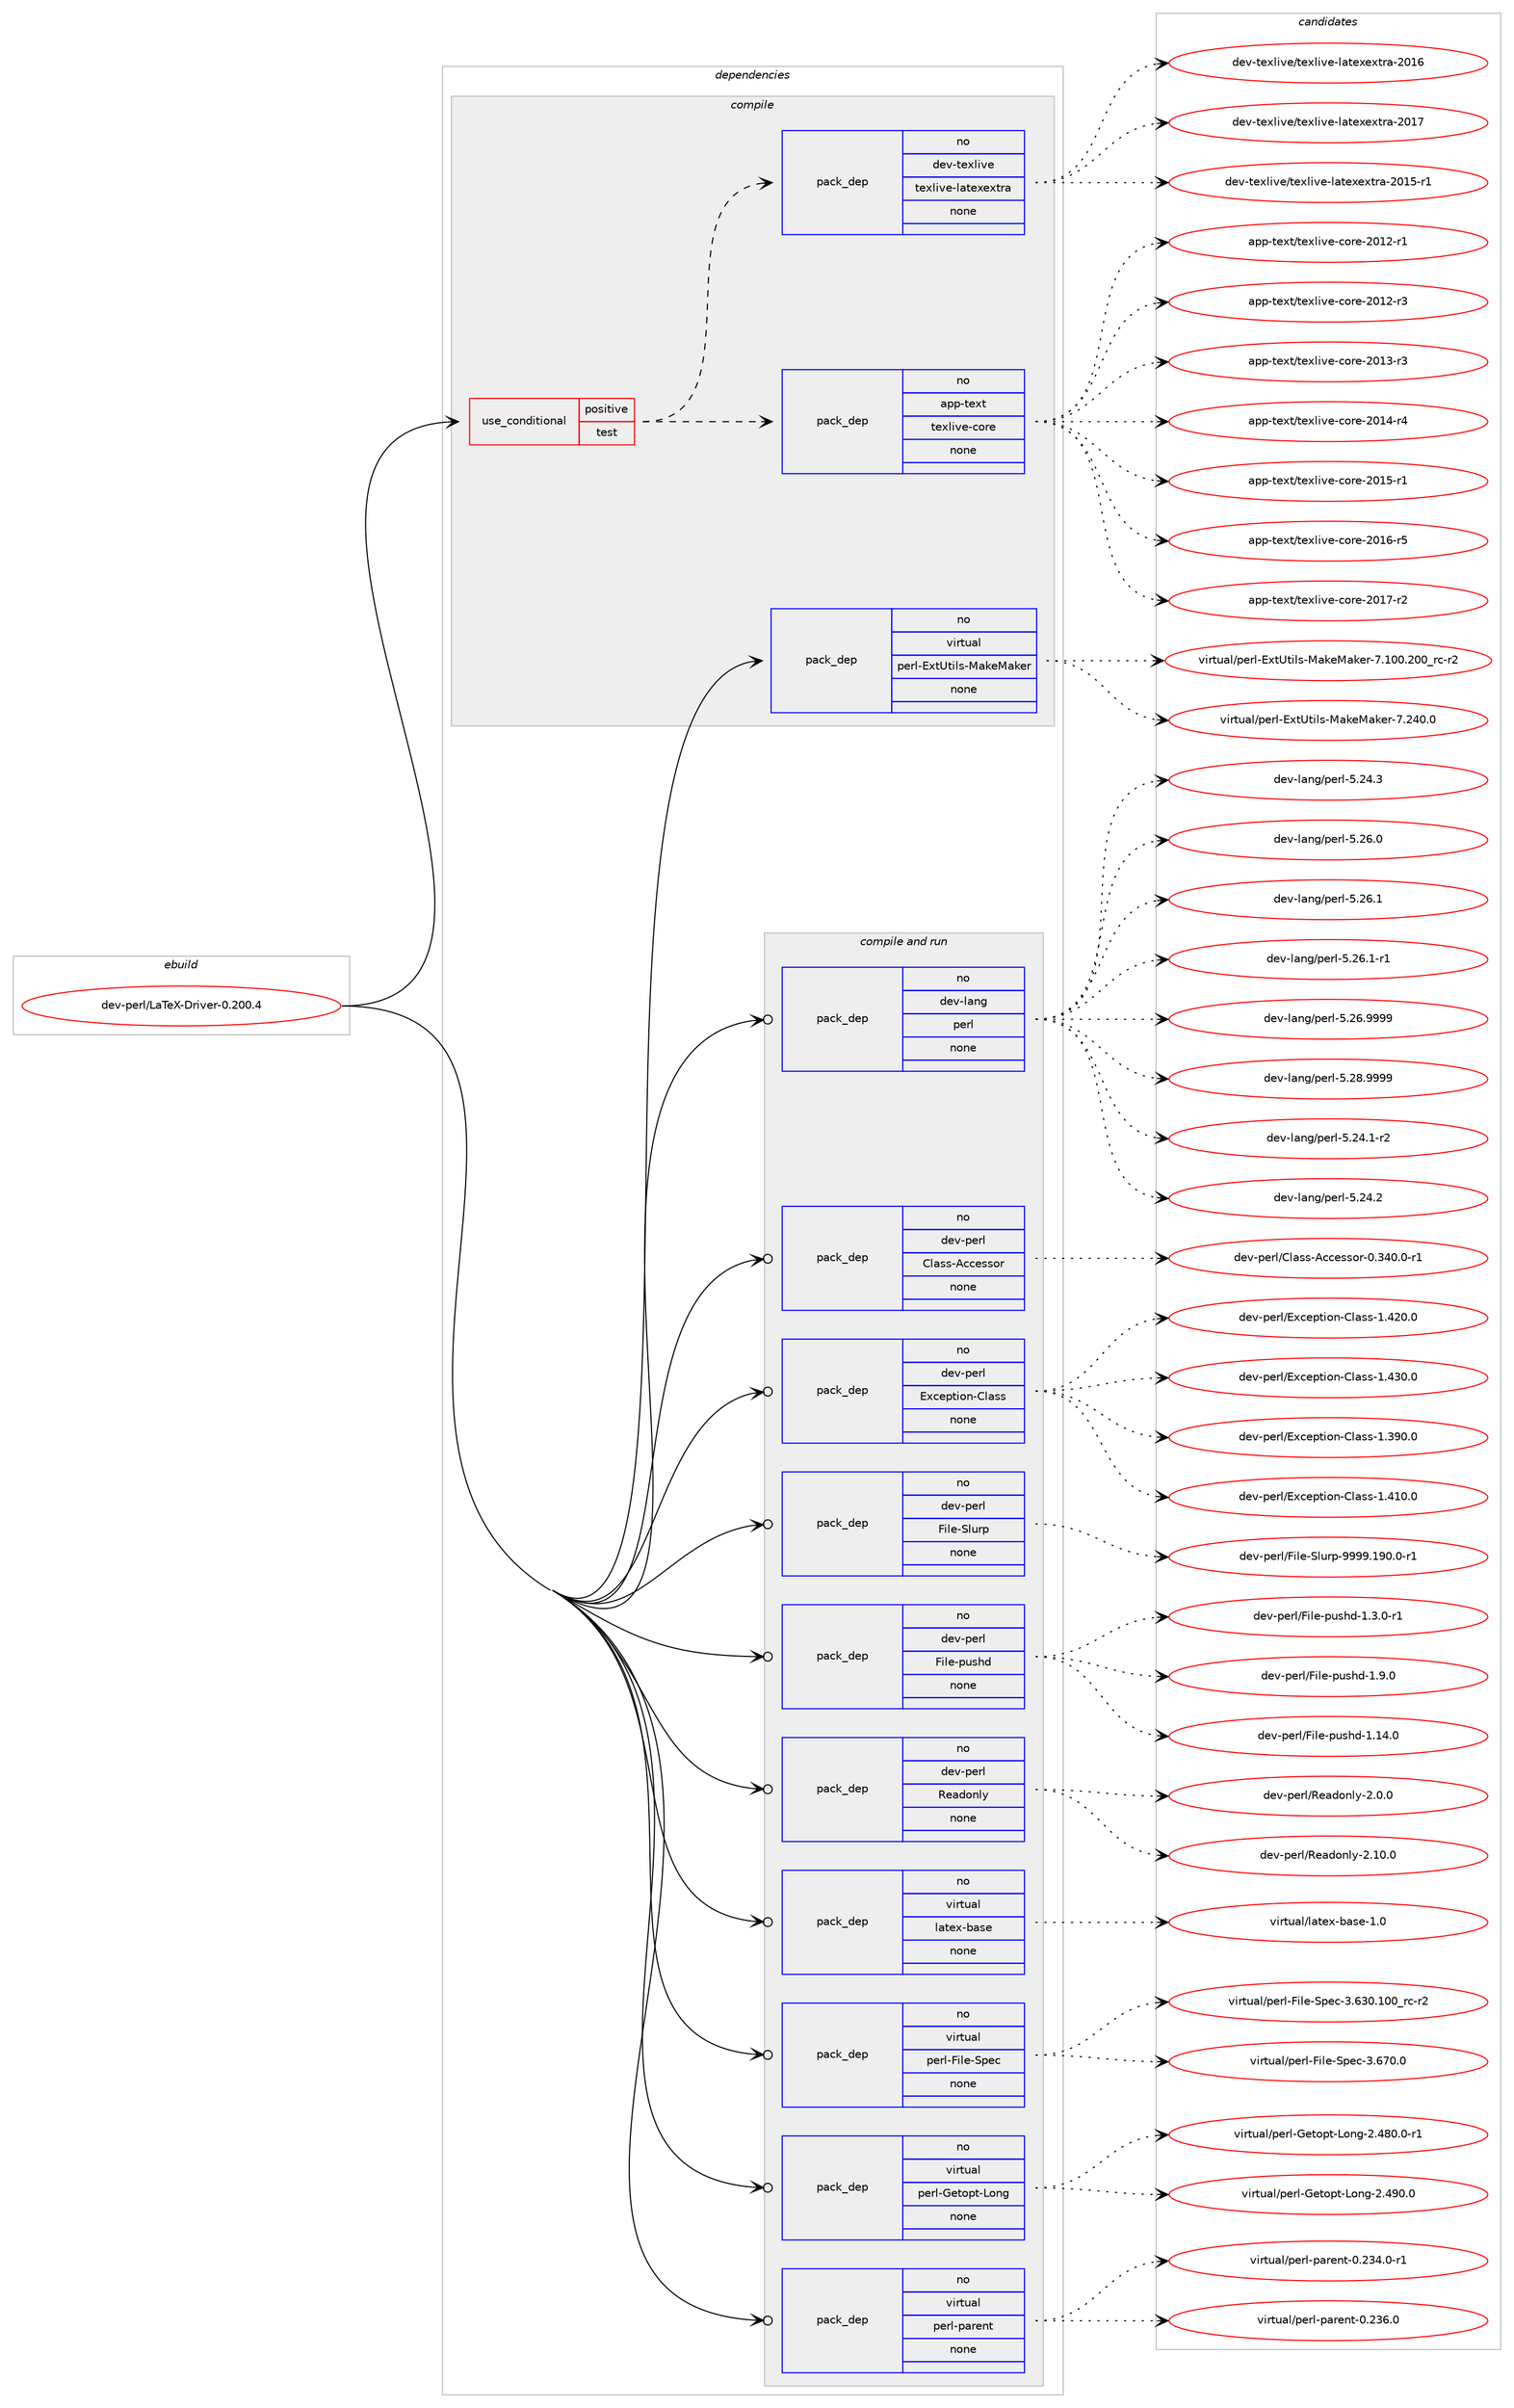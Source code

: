 digraph prolog {

# *************
# Graph options
# *************

newrank=true;
concentrate=true;
compound=true;
graph [rankdir=LR,fontname=Helvetica,fontsize=10,ranksep=1.5];#, ranksep=2.5, nodesep=0.2];
edge  [arrowhead=vee];
node  [fontname=Helvetica,fontsize=10];

# **********
# The ebuild
# **********

subgraph cluster_leftcol {
color=gray;
rank=same;
label=<<i>ebuild</i>>;
id [label="dev-perl/LaTeX-Driver-0.200.4", color=red, width=4, href="../dev-perl/LaTeX-Driver-0.200.4.svg"];
}

# ****************
# The dependencies
# ****************

subgraph cluster_midcol {
color=gray;
label=<<i>dependencies</i>>;
subgraph cluster_compile {
fillcolor="#eeeeee";
style=filled;
label=<<i>compile</i>>;
subgraph cond27451 {
dependency132534 [label=<<TABLE BORDER="0" CELLBORDER="1" CELLSPACING="0" CELLPADDING="4"><TR><TD ROWSPAN="3" CELLPADDING="10">use_conditional</TD></TR><TR><TD>positive</TD></TR><TR><TD>test</TD></TR></TABLE>>, shape=none, color=red];
subgraph pack101400 {
dependency132535 [label=<<TABLE BORDER="0" CELLBORDER="1" CELLSPACING="0" CELLPADDING="4" WIDTH="220"><TR><TD ROWSPAN="6" CELLPADDING="30">pack_dep</TD></TR><TR><TD WIDTH="110">no</TD></TR><TR><TD>app-text</TD></TR><TR><TD>texlive-core</TD></TR><TR><TD>none</TD></TR><TR><TD></TD></TR></TABLE>>, shape=none, color=blue];
}
dependency132534:e -> dependency132535:w [weight=20,style="dashed",arrowhead="vee"];
subgraph pack101401 {
dependency132536 [label=<<TABLE BORDER="0" CELLBORDER="1" CELLSPACING="0" CELLPADDING="4" WIDTH="220"><TR><TD ROWSPAN="6" CELLPADDING="30">pack_dep</TD></TR><TR><TD WIDTH="110">no</TD></TR><TR><TD>dev-texlive</TD></TR><TR><TD>texlive-latexextra</TD></TR><TR><TD>none</TD></TR><TR><TD></TD></TR></TABLE>>, shape=none, color=blue];
}
dependency132534:e -> dependency132536:w [weight=20,style="dashed",arrowhead="vee"];
}
id:e -> dependency132534:w [weight=20,style="solid",arrowhead="vee"];
subgraph pack101402 {
dependency132537 [label=<<TABLE BORDER="0" CELLBORDER="1" CELLSPACING="0" CELLPADDING="4" WIDTH="220"><TR><TD ROWSPAN="6" CELLPADDING="30">pack_dep</TD></TR><TR><TD WIDTH="110">no</TD></TR><TR><TD>virtual</TD></TR><TR><TD>perl-ExtUtils-MakeMaker</TD></TR><TR><TD>none</TD></TR><TR><TD></TD></TR></TABLE>>, shape=none, color=blue];
}
id:e -> dependency132537:w [weight=20,style="solid",arrowhead="vee"];
}
subgraph cluster_compileandrun {
fillcolor="#eeeeee";
style=filled;
label=<<i>compile and run</i>>;
subgraph pack101403 {
dependency132538 [label=<<TABLE BORDER="0" CELLBORDER="1" CELLSPACING="0" CELLPADDING="4" WIDTH="220"><TR><TD ROWSPAN="6" CELLPADDING="30">pack_dep</TD></TR><TR><TD WIDTH="110">no</TD></TR><TR><TD>dev-lang</TD></TR><TR><TD>perl</TD></TR><TR><TD>none</TD></TR><TR><TD></TD></TR></TABLE>>, shape=none, color=blue];
}
id:e -> dependency132538:w [weight=20,style="solid",arrowhead="odotvee"];
subgraph pack101404 {
dependency132539 [label=<<TABLE BORDER="0" CELLBORDER="1" CELLSPACING="0" CELLPADDING="4" WIDTH="220"><TR><TD ROWSPAN="6" CELLPADDING="30">pack_dep</TD></TR><TR><TD WIDTH="110">no</TD></TR><TR><TD>dev-perl</TD></TR><TR><TD>Class-Accessor</TD></TR><TR><TD>none</TD></TR><TR><TD></TD></TR></TABLE>>, shape=none, color=blue];
}
id:e -> dependency132539:w [weight=20,style="solid",arrowhead="odotvee"];
subgraph pack101405 {
dependency132540 [label=<<TABLE BORDER="0" CELLBORDER="1" CELLSPACING="0" CELLPADDING="4" WIDTH="220"><TR><TD ROWSPAN="6" CELLPADDING="30">pack_dep</TD></TR><TR><TD WIDTH="110">no</TD></TR><TR><TD>dev-perl</TD></TR><TR><TD>Exception-Class</TD></TR><TR><TD>none</TD></TR><TR><TD></TD></TR></TABLE>>, shape=none, color=blue];
}
id:e -> dependency132540:w [weight=20,style="solid",arrowhead="odotvee"];
subgraph pack101406 {
dependency132541 [label=<<TABLE BORDER="0" CELLBORDER="1" CELLSPACING="0" CELLPADDING="4" WIDTH="220"><TR><TD ROWSPAN="6" CELLPADDING="30">pack_dep</TD></TR><TR><TD WIDTH="110">no</TD></TR><TR><TD>dev-perl</TD></TR><TR><TD>File-Slurp</TD></TR><TR><TD>none</TD></TR><TR><TD></TD></TR></TABLE>>, shape=none, color=blue];
}
id:e -> dependency132541:w [weight=20,style="solid",arrowhead="odotvee"];
subgraph pack101407 {
dependency132542 [label=<<TABLE BORDER="0" CELLBORDER="1" CELLSPACING="0" CELLPADDING="4" WIDTH="220"><TR><TD ROWSPAN="6" CELLPADDING="30">pack_dep</TD></TR><TR><TD WIDTH="110">no</TD></TR><TR><TD>dev-perl</TD></TR><TR><TD>File-pushd</TD></TR><TR><TD>none</TD></TR><TR><TD></TD></TR></TABLE>>, shape=none, color=blue];
}
id:e -> dependency132542:w [weight=20,style="solid",arrowhead="odotvee"];
subgraph pack101408 {
dependency132543 [label=<<TABLE BORDER="0" CELLBORDER="1" CELLSPACING="0" CELLPADDING="4" WIDTH="220"><TR><TD ROWSPAN="6" CELLPADDING="30">pack_dep</TD></TR><TR><TD WIDTH="110">no</TD></TR><TR><TD>dev-perl</TD></TR><TR><TD>Readonly</TD></TR><TR><TD>none</TD></TR><TR><TD></TD></TR></TABLE>>, shape=none, color=blue];
}
id:e -> dependency132543:w [weight=20,style="solid",arrowhead="odotvee"];
subgraph pack101409 {
dependency132544 [label=<<TABLE BORDER="0" CELLBORDER="1" CELLSPACING="0" CELLPADDING="4" WIDTH="220"><TR><TD ROWSPAN="6" CELLPADDING="30">pack_dep</TD></TR><TR><TD WIDTH="110">no</TD></TR><TR><TD>virtual</TD></TR><TR><TD>latex-base</TD></TR><TR><TD>none</TD></TR><TR><TD></TD></TR></TABLE>>, shape=none, color=blue];
}
id:e -> dependency132544:w [weight=20,style="solid",arrowhead="odotvee"];
subgraph pack101410 {
dependency132545 [label=<<TABLE BORDER="0" CELLBORDER="1" CELLSPACING="0" CELLPADDING="4" WIDTH="220"><TR><TD ROWSPAN="6" CELLPADDING="30">pack_dep</TD></TR><TR><TD WIDTH="110">no</TD></TR><TR><TD>virtual</TD></TR><TR><TD>perl-File-Spec</TD></TR><TR><TD>none</TD></TR><TR><TD></TD></TR></TABLE>>, shape=none, color=blue];
}
id:e -> dependency132545:w [weight=20,style="solid",arrowhead="odotvee"];
subgraph pack101411 {
dependency132546 [label=<<TABLE BORDER="0" CELLBORDER="1" CELLSPACING="0" CELLPADDING="4" WIDTH="220"><TR><TD ROWSPAN="6" CELLPADDING="30">pack_dep</TD></TR><TR><TD WIDTH="110">no</TD></TR><TR><TD>virtual</TD></TR><TR><TD>perl-Getopt-Long</TD></TR><TR><TD>none</TD></TR><TR><TD></TD></TR></TABLE>>, shape=none, color=blue];
}
id:e -> dependency132546:w [weight=20,style="solid",arrowhead="odotvee"];
subgraph pack101412 {
dependency132547 [label=<<TABLE BORDER="0" CELLBORDER="1" CELLSPACING="0" CELLPADDING="4" WIDTH="220"><TR><TD ROWSPAN="6" CELLPADDING="30">pack_dep</TD></TR><TR><TD WIDTH="110">no</TD></TR><TR><TD>virtual</TD></TR><TR><TD>perl-parent</TD></TR><TR><TD>none</TD></TR><TR><TD></TD></TR></TABLE>>, shape=none, color=blue];
}
id:e -> dependency132547:w [weight=20,style="solid",arrowhead="odotvee"];
}
subgraph cluster_run {
fillcolor="#eeeeee";
style=filled;
label=<<i>run</i>>;
}
}

# **************
# The candidates
# **************

subgraph cluster_choices {
rank=same;
color=gray;
label=<<i>candidates</i>>;

subgraph choice101400 {
color=black;
nodesep=1;
choice971121124511610112011647116101120108105118101459911111410145504849504511449 [label="app-text/texlive-core-2012-r1", color=red, width=4,href="../app-text/texlive-core-2012-r1.svg"];
choice971121124511610112011647116101120108105118101459911111410145504849504511451 [label="app-text/texlive-core-2012-r3", color=red, width=4,href="../app-text/texlive-core-2012-r3.svg"];
choice971121124511610112011647116101120108105118101459911111410145504849514511451 [label="app-text/texlive-core-2013-r3", color=red, width=4,href="../app-text/texlive-core-2013-r3.svg"];
choice971121124511610112011647116101120108105118101459911111410145504849524511452 [label="app-text/texlive-core-2014-r4", color=red, width=4,href="../app-text/texlive-core-2014-r4.svg"];
choice971121124511610112011647116101120108105118101459911111410145504849534511449 [label="app-text/texlive-core-2015-r1", color=red, width=4,href="../app-text/texlive-core-2015-r1.svg"];
choice971121124511610112011647116101120108105118101459911111410145504849544511453 [label="app-text/texlive-core-2016-r5", color=red, width=4,href="../app-text/texlive-core-2016-r5.svg"];
choice971121124511610112011647116101120108105118101459911111410145504849554511450 [label="app-text/texlive-core-2017-r2", color=red, width=4,href="../app-text/texlive-core-2017-r2.svg"];
dependency132535:e -> choice971121124511610112011647116101120108105118101459911111410145504849504511449:w [style=dotted,weight="100"];
dependency132535:e -> choice971121124511610112011647116101120108105118101459911111410145504849504511451:w [style=dotted,weight="100"];
dependency132535:e -> choice971121124511610112011647116101120108105118101459911111410145504849514511451:w [style=dotted,weight="100"];
dependency132535:e -> choice971121124511610112011647116101120108105118101459911111410145504849524511452:w [style=dotted,weight="100"];
dependency132535:e -> choice971121124511610112011647116101120108105118101459911111410145504849534511449:w [style=dotted,weight="100"];
dependency132535:e -> choice971121124511610112011647116101120108105118101459911111410145504849544511453:w [style=dotted,weight="100"];
dependency132535:e -> choice971121124511610112011647116101120108105118101459911111410145504849554511450:w [style=dotted,weight="100"];
}
subgraph choice101401 {
color=black;
nodesep=1;
choice100101118451161011201081051181014711610112010810511810145108971161011201011201161149745504849534511449 [label="dev-texlive/texlive-latexextra-2015-r1", color=red, width=4,href="../dev-texlive/texlive-latexextra-2015-r1.svg"];
choice10010111845116101120108105118101471161011201081051181014510897116101120101120116114974550484954 [label="dev-texlive/texlive-latexextra-2016", color=red, width=4,href="../dev-texlive/texlive-latexextra-2016.svg"];
choice10010111845116101120108105118101471161011201081051181014510897116101120101120116114974550484955 [label="dev-texlive/texlive-latexextra-2017", color=red, width=4,href="../dev-texlive/texlive-latexextra-2017.svg"];
dependency132536:e -> choice100101118451161011201081051181014711610112010810511810145108971161011201011201161149745504849534511449:w [style=dotted,weight="100"];
dependency132536:e -> choice10010111845116101120108105118101471161011201081051181014510897116101120101120116114974550484954:w [style=dotted,weight="100"];
dependency132536:e -> choice10010111845116101120108105118101471161011201081051181014510897116101120101120116114974550484955:w [style=dotted,weight="100"];
}
subgraph choice101402 {
color=black;
nodesep=1;
choice118105114116117971084711210111410845691201168511610510811545779710710177971071011144555464948484650484895114994511450 [label="virtual/perl-ExtUtils-MakeMaker-7.100.200_rc-r2", color=red, width=4,href="../virtual/perl-ExtUtils-MakeMaker-7.100.200_rc-r2.svg"];
choice118105114116117971084711210111410845691201168511610510811545779710710177971071011144555465052484648 [label="virtual/perl-ExtUtils-MakeMaker-7.240.0", color=red, width=4,href="../virtual/perl-ExtUtils-MakeMaker-7.240.0.svg"];
dependency132537:e -> choice118105114116117971084711210111410845691201168511610510811545779710710177971071011144555464948484650484895114994511450:w [style=dotted,weight="100"];
dependency132537:e -> choice118105114116117971084711210111410845691201168511610510811545779710710177971071011144555465052484648:w [style=dotted,weight="100"];
}
subgraph choice101403 {
color=black;
nodesep=1;
choice100101118451089711010347112101114108455346505246494511450 [label="dev-lang/perl-5.24.1-r2", color=red, width=4,href="../dev-lang/perl-5.24.1-r2.svg"];
choice10010111845108971101034711210111410845534650524650 [label="dev-lang/perl-5.24.2", color=red, width=4,href="../dev-lang/perl-5.24.2.svg"];
choice10010111845108971101034711210111410845534650524651 [label="dev-lang/perl-5.24.3", color=red, width=4,href="../dev-lang/perl-5.24.3.svg"];
choice10010111845108971101034711210111410845534650544648 [label="dev-lang/perl-5.26.0", color=red, width=4,href="../dev-lang/perl-5.26.0.svg"];
choice10010111845108971101034711210111410845534650544649 [label="dev-lang/perl-5.26.1", color=red, width=4,href="../dev-lang/perl-5.26.1.svg"];
choice100101118451089711010347112101114108455346505446494511449 [label="dev-lang/perl-5.26.1-r1", color=red, width=4,href="../dev-lang/perl-5.26.1-r1.svg"];
choice10010111845108971101034711210111410845534650544657575757 [label="dev-lang/perl-5.26.9999", color=red, width=4,href="../dev-lang/perl-5.26.9999.svg"];
choice10010111845108971101034711210111410845534650564657575757 [label="dev-lang/perl-5.28.9999", color=red, width=4,href="../dev-lang/perl-5.28.9999.svg"];
dependency132538:e -> choice100101118451089711010347112101114108455346505246494511450:w [style=dotted,weight="100"];
dependency132538:e -> choice10010111845108971101034711210111410845534650524650:w [style=dotted,weight="100"];
dependency132538:e -> choice10010111845108971101034711210111410845534650524651:w [style=dotted,weight="100"];
dependency132538:e -> choice10010111845108971101034711210111410845534650544648:w [style=dotted,weight="100"];
dependency132538:e -> choice10010111845108971101034711210111410845534650544649:w [style=dotted,weight="100"];
dependency132538:e -> choice100101118451089711010347112101114108455346505446494511449:w [style=dotted,weight="100"];
dependency132538:e -> choice10010111845108971101034711210111410845534650544657575757:w [style=dotted,weight="100"];
dependency132538:e -> choice10010111845108971101034711210111410845534650564657575757:w [style=dotted,weight="100"];
}
subgraph choice101404 {
color=black;
nodesep=1;
choice100101118451121011141084767108971151154565999910111511511111445484651524846484511449 [label="dev-perl/Class-Accessor-0.340.0-r1", color=red, width=4,href="../dev-perl/Class-Accessor-0.340.0-r1.svg"];
dependency132539:e -> choice100101118451121011141084767108971151154565999910111511511111445484651524846484511449:w [style=dotted,weight="100"];
}
subgraph choice101405 {
color=black;
nodesep=1;
choice100101118451121011141084769120991011121161051111104567108971151154549465157484648 [label="dev-perl/Exception-Class-1.390.0", color=red, width=4,href="../dev-perl/Exception-Class-1.390.0.svg"];
choice100101118451121011141084769120991011121161051111104567108971151154549465249484648 [label="dev-perl/Exception-Class-1.410.0", color=red, width=4,href="../dev-perl/Exception-Class-1.410.0.svg"];
choice100101118451121011141084769120991011121161051111104567108971151154549465250484648 [label="dev-perl/Exception-Class-1.420.0", color=red, width=4,href="../dev-perl/Exception-Class-1.420.0.svg"];
choice100101118451121011141084769120991011121161051111104567108971151154549465251484648 [label="dev-perl/Exception-Class-1.430.0", color=red, width=4,href="../dev-perl/Exception-Class-1.430.0.svg"];
dependency132540:e -> choice100101118451121011141084769120991011121161051111104567108971151154549465157484648:w [style=dotted,weight="100"];
dependency132540:e -> choice100101118451121011141084769120991011121161051111104567108971151154549465249484648:w [style=dotted,weight="100"];
dependency132540:e -> choice100101118451121011141084769120991011121161051111104567108971151154549465250484648:w [style=dotted,weight="100"];
dependency132540:e -> choice100101118451121011141084769120991011121161051111104567108971151154549465251484648:w [style=dotted,weight="100"];
}
subgraph choice101406 {
color=black;
nodesep=1;
choice100101118451121011141084770105108101458310811711411245575757574649574846484511449 [label="dev-perl/File-Slurp-9999.190.0-r1", color=red, width=4,href="../dev-perl/File-Slurp-9999.190.0-r1.svg"];
dependency132541:e -> choice100101118451121011141084770105108101458310811711411245575757574649574846484511449:w [style=dotted,weight="100"];
}
subgraph choice101407 {
color=black;
nodesep=1;
choice1001011184511210111410847701051081014511211711510410045494649524648 [label="dev-perl/File-pushd-1.14.0", color=red, width=4,href="../dev-perl/File-pushd-1.14.0.svg"];
choice100101118451121011141084770105108101451121171151041004549465146484511449 [label="dev-perl/File-pushd-1.3.0-r1", color=red, width=4,href="../dev-perl/File-pushd-1.3.0-r1.svg"];
choice10010111845112101114108477010510810145112117115104100454946574648 [label="dev-perl/File-pushd-1.9.0", color=red, width=4,href="../dev-perl/File-pushd-1.9.0.svg"];
dependency132542:e -> choice1001011184511210111410847701051081014511211711510410045494649524648:w [style=dotted,weight="100"];
dependency132542:e -> choice100101118451121011141084770105108101451121171151041004549465146484511449:w [style=dotted,weight="100"];
dependency132542:e -> choice10010111845112101114108477010510810145112117115104100454946574648:w [style=dotted,weight="100"];
}
subgraph choice101408 {
color=black;
nodesep=1;
choice10010111845112101114108478210197100111110108121455046484648 [label="dev-perl/Readonly-2.0.0", color=red, width=4,href="../dev-perl/Readonly-2.0.0.svg"];
choice1001011184511210111410847821019710011111010812145504649484648 [label="dev-perl/Readonly-2.10.0", color=red, width=4,href="../dev-perl/Readonly-2.10.0.svg"];
dependency132543:e -> choice10010111845112101114108478210197100111110108121455046484648:w [style=dotted,weight="100"];
dependency132543:e -> choice1001011184511210111410847821019710011111010812145504649484648:w [style=dotted,weight="100"];
}
subgraph choice101409 {
color=black;
nodesep=1;
choice11810511411611797108471089711610112045989711510145494648 [label="virtual/latex-base-1.0", color=red, width=4,href="../virtual/latex-base-1.0.svg"];
dependency132544:e -> choice11810511411611797108471089711610112045989711510145494648:w [style=dotted,weight="100"];
}
subgraph choice101410 {
color=black;
nodesep=1;
choice118105114116117971084711210111410845701051081014583112101994551465451484649484895114994511450 [label="virtual/perl-File-Spec-3.630.100_rc-r2", color=red, width=4,href="../virtual/perl-File-Spec-3.630.100_rc-r2.svg"];
choice118105114116117971084711210111410845701051081014583112101994551465455484648 [label="virtual/perl-File-Spec-3.670.0", color=red, width=4,href="../virtual/perl-File-Spec-3.670.0.svg"];
dependency132545:e -> choice118105114116117971084711210111410845701051081014583112101994551465451484649484895114994511450:w [style=dotted,weight="100"];
dependency132545:e -> choice118105114116117971084711210111410845701051081014583112101994551465455484648:w [style=dotted,weight="100"];
}
subgraph choice101411 {
color=black;
nodesep=1;
choice11810511411611797108471121011141084571101116111112116457611111010345504652564846484511449 [label="virtual/perl-Getopt-Long-2.480.0-r1", color=red, width=4,href="../virtual/perl-Getopt-Long-2.480.0-r1.svg"];
choice1181051141161179710847112101114108457110111611111211645761111101034550465257484648 [label="virtual/perl-Getopt-Long-2.490.0", color=red, width=4,href="../virtual/perl-Getopt-Long-2.490.0.svg"];
dependency132546:e -> choice11810511411611797108471121011141084571101116111112116457611111010345504652564846484511449:w [style=dotted,weight="100"];
dependency132546:e -> choice1181051141161179710847112101114108457110111611111211645761111101034550465257484648:w [style=dotted,weight="100"];
}
subgraph choice101412 {
color=black;
nodesep=1;
choice1181051141161179710847112101114108451129711410111011645484650515246484511449 [label="virtual/perl-parent-0.234.0-r1", color=red, width=4,href="../virtual/perl-parent-0.234.0-r1.svg"];
choice118105114116117971084711210111410845112971141011101164548465051544648 [label="virtual/perl-parent-0.236.0", color=red, width=4,href="../virtual/perl-parent-0.236.0.svg"];
dependency132547:e -> choice1181051141161179710847112101114108451129711410111011645484650515246484511449:w [style=dotted,weight="100"];
dependency132547:e -> choice118105114116117971084711210111410845112971141011101164548465051544648:w [style=dotted,weight="100"];
}
}

}
